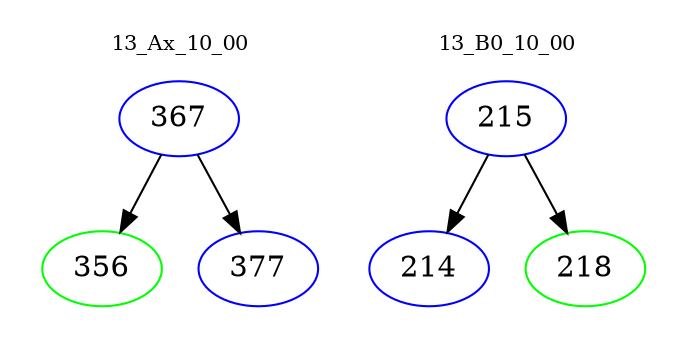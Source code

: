 digraph{
subgraph cluster_0 {
color = white
label = "13_Ax_10_00";
fontsize=10;
T0_367 [label="367", color="blue"]
T0_367 -> T0_356 [color="black"]
T0_356 [label="356", color="green"]
T0_367 -> T0_377 [color="black"]
T0_377 [label="377", color="blue"]
}
subgraph cluster_1 {
color = white
label = "13_B0_10_00";
fontsize=10;
T1_215 [label="215", color="blue"]
T1_215 -> T1_214 [color="black"]
T1_214 [label="214", color="blue"]
T1_215 -> T1_218 [color="black"]
T1_218 [label="218", color="green"]
}
}
